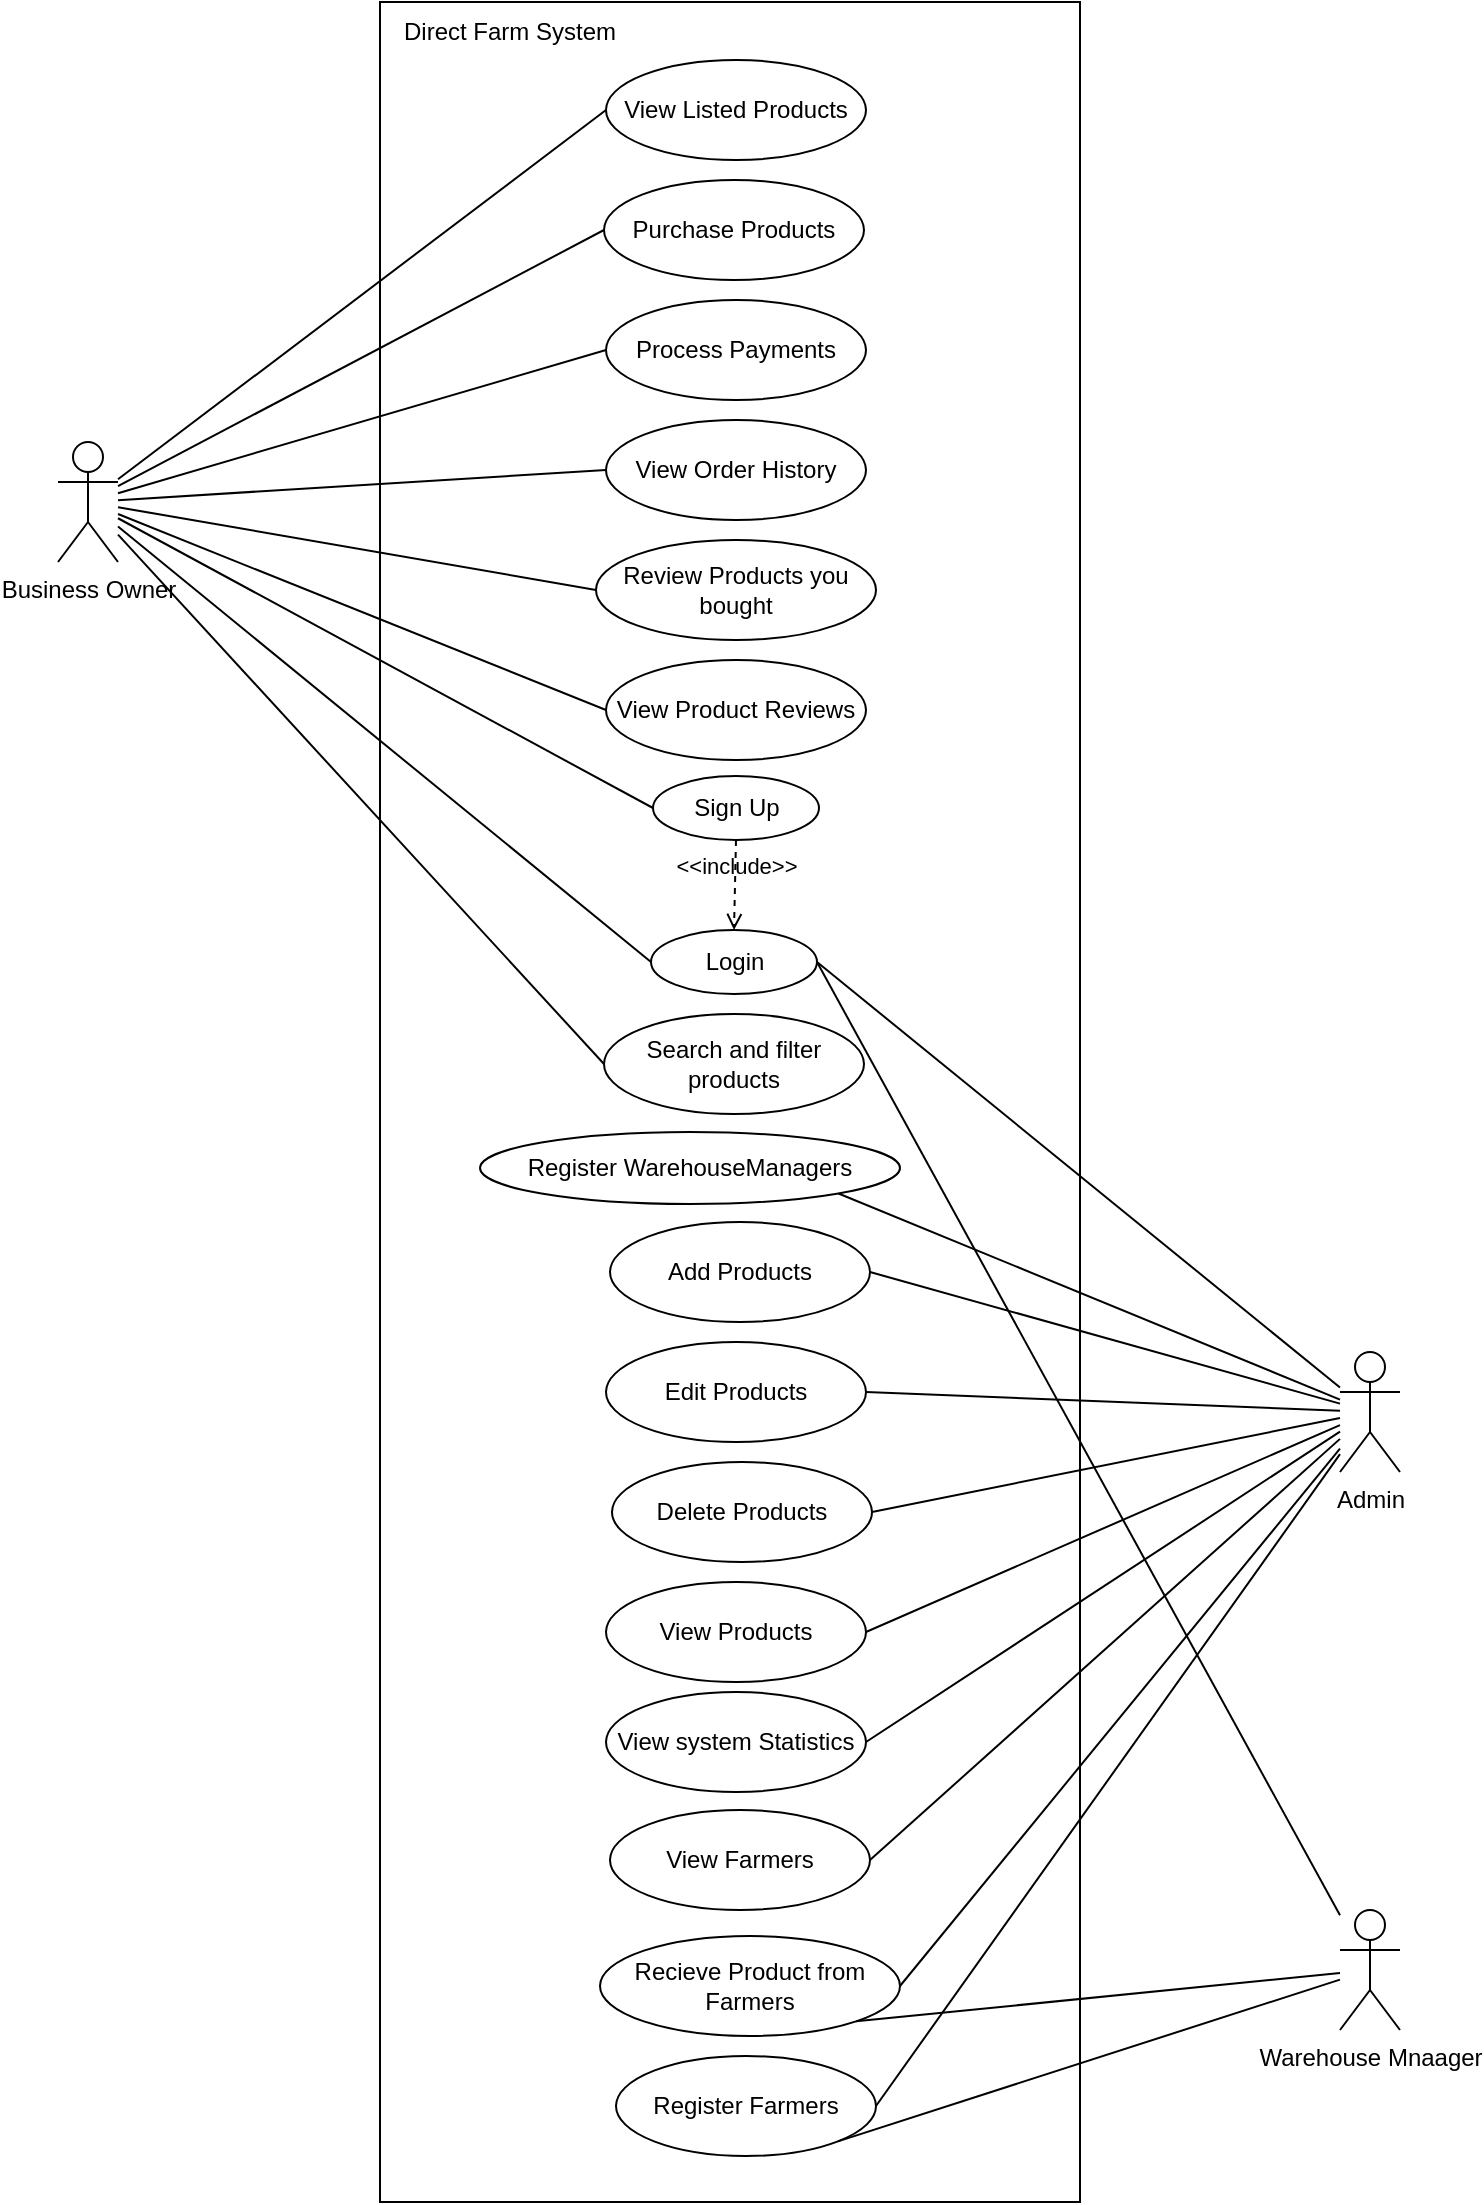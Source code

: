 <mxfile version="26.0.7">
  <diagram name="Page-1" id="fhA_fjp30s6C-MOCIhNr">
    <mxGraphModel dx="1434" dy="956" grid="1" gridSize="10" guides="1" tooltips="1" connect="1" arrows="1" fold="1" page="1" pageScale="1" pageWidth="850" pageHeight="1100" math="0" shadow="0">
      <root>
        <mxCell id="0" />
        <mxCell id="1" parent="0" />
        <mxCell id="qSQZPoaZaa6M93zqha-X-2" value="" style="rounded=0;whiteSpace=wrap;html=1;" parent="1" vertex="1">
          <mxGeometry x="220" width="350" height="1100" as="geometry" />
        </mxCell>
        <mxCell id="qSQZPoaZaa6M93zqha-X-3" value="Business Owner" style="shape=umlActor;verticalLabelPosition=bottom;verticalAlign=top;html=1;" parent="1" vertex="1">
          <mxGeometry x="59" y="220" width="30" height="60" as="geometry" />
        </mxCell>
        <mxCell id="qSQZPoaZaa6M93zqha-X-4" value="Admin" style="shape=umlActor;verticalLabelPosition=bottom;verticalAlign=top;html=1;" parent="1" vertex="1">
          <mxGeometry x="700" y="675" width="30" height="60" as="geometry" />
        </mxCell>
        <mxCell id="qSQZPoaZaa6M93zqha-X-5" value="Warehouse Mnaager" style="shape=umlActor;verticalLabelPosition=bottom;verticalAlign=top;html=1;" parent="1" vertex="1">
          <mxGeometry x="700" y="954" width="30" height="60" as="geometry" />
        </mxCell>
        <mxCell id="qSQZPoaZaa6M93zqha-X-7" value="Direct Farm System" style="text;html=1;align=center;verticalAlign=middle;whiteSpace=wrap;rounded=0;" parent="1" vertex="1">
          <mxGeometry x="220" width="130" height="30" as="geometry" />
        </mxCell>
        <mxCell id="qSQZPoaZaa6M93zqha-X-8" value="View Listed Products" style="ellipse;whiteSpace=wrap;html=1;" parent="1" vertex="1">
          <mxGeometry x="333" y="29" width="130" height="50" as="geometry" />
        </mxCell>
        <mxCell id="qSQZPoaZaa6M93zqha-X-9" value="Purchase Products" style="ellipse;whiteSpace=wrap;html=1;" parent="1" vertex="1">
          <mxGeometry x="332" y="89" width="130" height="50" as="geometry" />
        </mxCell>
        <mxCell id="qSQZPoaZaa6M93zqha-X-10" value="Process Payments" style="ellipse;whiteSpace=wrap;html=1;" parent="1" vertex="1">
          <mxGeometry x="333" y="149" width="130" height="50" as="geometry" />
        </mxCell>
        <mxCell id="qSQZPoaZaa6M93zqha-X-11" value="View Order History" style="ellipse;whiteSpace=wrap;html=1;" parent="1" vertex="1">
          <mxGeometry x="333" y="209" width="130" height="50" as="geometry" />
        </mxCell>
        <mxCell id="qSQZPoaZaa6M93zqha-X-12" value="Review Products you bought" style="ellipse;whiteSpace=wrap;html=1;" parent="1" vertex="1">
          <mxGeometry x="328" y="269" width="140" height="50" as="geometry" />
        </mxCell>
        <mxCell id="qSQZPoaZaa6M93zqha-X-13" value="View Product Reviews" style="ellipse;whiteSpace=wrap;html=1;" parent="1" vertex="1">
          <mxGeometry x="333" y="329" width="130" height="50" as="geometry" />
        </mxCell>
        <mxCell id="dwuQ4UdW4b7CM3NgRMNN-1" value="Sign Up" style="ellipse;whiteSpace=wrap;html=1;" parent="1" vertex="1">
          <mxGeometry x="356.5" y="387" width="83" height="32" as="geometry" />
        </mxCell>
        <mxCell id="dwuQ4UdW4b7CM3NgRMNN-2" value="Login" style="ellipse;whiteSpace=wrap;html=1;" parent="1" vertex="1">
          <mxGeometry x="355.5" y="464" width="83" height="32" as="geometry" />
        </mxCell>
        <mxCell id="dwuQ4UdW4b7CM3NgRMNN-4" value="&amp;lt;&amp;lt;include&amp;gt;&amp;gt;" style="html=1;verticalAlign=bottom;labelBackgroundColor=none;endArrow=open;endFill=0;dashed=1;rounded=0;entryX=0.5;entryY=0;entryDx=0;entryDy=0;exitX=0.5;exitY=1;exitDx=0;exitDy=0;" parent="1" source="dwuQ4UdW4b7CM3NgRMNN-1" target="dwuQ4UdW4b7CM3NgRMNN-2" edge="1">
          <mxGeometry width="160" relative="1" as="geometry">
            <mxPoint x="340" y="320" as="sourcePoint" />
            <mxPoint x="500" y="320" as="targetPoint" />
          </mxGeometry>
        </mxCell>
        <mxCell id="dwuQ4UdW4b7CM3NgRMNN-5" value="Search and filter products" style="ellipse;whiteSpace=wrap;html=1;" parent="1" vertex="1">
          <mxGeometry x="332" y="506" width="130" height="50" as="geometry" />
        </mxCell>
        <mxCell id="dwuQ4UdW4b7CM3NgRMNN-6" value="" style="endArrow=none;html=1;rounded=0;entryX=0;entryY=0.5;entryDx=0;entryDy=0;" parent="1" source="qSQZPoaZaa6M93zqha-X-3" target="qSQZPoaZaa6M93zqha-X-8" edge="1">
          <mxGeometry width="50" height="50" relative="1" as="geometry">
            <mxPoint x="400" y="350" as="sourcePoint" />
            <mxPoint x="450" y="300" as="targetPoint" />
          </mxGeometry>
        </mxCell>
        <mxCell id="dwuQ4UdW4b7CM3NgRMNN-7" value="" style="endArrow=none;html=1;rounded=0;entryX=0;entryY=0.5;entryDx=0;entryDy=0;" parent="1" source="qSQZPoaZaa6M93zqha-X-3" target="qSQZPoaZaa6M93zqha-X-9" edge="1">
          <mxGeometry width="50" height="50" relative="1" as="geometry">
            <mxPoint x="100" y="249" as="sourcePoint" />
            <mxPoint x="330" y="78" as="targetPoint" />
          </mxGeometry>
        </mxCell>
        <mxCell id="dwuQ4UdW4b7CM3NgRMNN-8" value="" style="endArrow=none;html=1;rounded=0;entryX=0;entryY=0.5;entryDx=0;entryDy=0;" parent="1" source="qSQZPoaZaa6M93zqha-X-3" target="qSQZPoaZaa6M93zqha-X-10" edge="1">
          <mxGeometry width="50" height="50" relative="1" as="geometry">
            <mxPoint x="110" y="259" as="sourcePoint" />
            <mxPoint x="340" y="88" as="targetPoint" />
          </mxGeometry>
        </mxCell>
        <mxCell id="dwuQ4UdW4b7CM3NgRMNN-9" value="" style="endArrow=none;html=1;rounded=0;entryX=0;entryY=0.5;entryDx=0;entryDy=0;" parent="1" source="qSQZPoaZaa6M93zqha-X-3" target="qSQZPoaZaa6M93zqha-X-11" edge="1">
          <mxGeometry width="50" height="50" relative="1" as="geometry">
            <mxPoint x="120" y="269" as="sourcePoint" />
            <mxPoint x="350" y="98" as="targetPoint" />
          </mxGeometry>
        </mxCell>
        <mxCell id="dwuQ4UdW4b7CM3NgRMNN-10" value="" style="endArrow=none;html=1;rounded=0;entryX=0;entryY=0.5;entryDx=0;entryDy=0;" parent="1" source="qSQZPoaZaa6M93zqha-X-3" target="qSQZPoaZaa6M93zqha-X-12" edge="1">
          <mxGeometry width="50" height="50" relative="1" as="geometry">
            <mxPoint x="89" y="260" as="sourcePoint" />
            <mxPoint x="360" y="108" as="targetPoint" />
          </mxGeometry>
        </mxCell>
        <mxCell id="dwuQ4UdW4b7CM3NgRMNN-11" value="" style="endArrow=none;html=1;rounded=0;entryX=0;entryY=0.5;entryDx=0;entryDy=0;" parent="1" source="qSQZPoaZaa6M93zqha-X-3" target="qSQZPoaZaa6M93zqha-X-13" edge="1">
          <mxGeometry width="50" height="50" relative="1" as="geometry">
            <mxPoint x="100" y="270" as="sourcePoint" />
            <mxPoint x="370" y="118" as="targetPoint" />
          </mxGeometry>
        </mxCell>
        <mxCell id="dwuQ4UdW4b7CM3NgRMNN-12" value="" style="endArrow=none;html=1;rounded=0;entryX=0;entryY=0.5;entryDx=0;entryDy=0;" parent="1" source="qSQZPoaZaa6M93zqha-X-3" target="dwuQ4UdW4b7CM3NgRMNN-1" edge="1">
          <mxGeometry width="50" height="50" relative="1" as="geometry">
            <mxPoint x="90" y="260" as="sourcePoint" />
            <mxPoint x="380" y="128" as="targetPoint" />
          </mxGeometry>
        </mxCell>
        <mxCell id="dwuQ4UdW4b7CM3NgRMNN-13" value="" style="endArrow=none;html=1;rounded=0;entryX=0;entryY=0.5;entryDx=0;entryDy=0;" parent="1" source="qSQZPoaZaa6M93zqha-X-3" target="dwuQ4UdW4b7CM3NgRMNN-2" edge="1">
          <mxGeometry width="50" height="50" relative="1" as="geometry">
            <mxPoint x="90" y="260" as="sourcePoint" />
            <mxPoint x="390" y="138" as="targetPoint" />
          </mxGeometry>
        </mxCell>
        <mxCell id="dwuQ4UdW4b7CM3NgRMNN-14" value="" style="endArrow=none;html=1;rounded=0;entryX=0;entryY=0.5;entryDx=0;entryDy=0;" parent="1" source="qSQZPoaZaa6M93zqha-X-3" target="dwuQ4UdW4b7CM3NgRMNN-5" edge="1">
          <mxGeometry width="50" height="50" relative="1" as="geometry">
            <mxPoint x="170" y="319" as="sourcePoint" />
            <mxPoint x="400" y="148" as="targetPoint" />
          </mxGeometry>
        </mxCell>
        <mxCell id="dwuQ4UdW4b7CM3NgRMNN-15" value="Add Products" style="ellipse;whiteSpace=wrap;html=1;" parent="1" vertex="1">
          <mxGeometry x="335" y="610" width="130" height="50" as="geometry" />
        </mxCell>
        <mxCell id="dwuQ4UdW4b7CM3NgRMNN-16" value="Edit Products" style="ellipse;whiteSpace=wrap;html=1;" parent="1" vertex="1">
          <mxGeometry x="333" y="670" width="130" height="50" as="geometry" />
        </mxCell>
        <mxCell id="dwuQ4UdW4b7CM3NgRMNN-17" value="Delete Products" style="ellipse;whiteSpace=wrap;html=1;" parent="1" vertex="1">
          <mxGeometry x="336" y="730" width="130" height="50" as="geometry" />
        </mxCell>
        <mxCell id="dwuQ4UdW4b7CM3NgRMNN-18" value="View Products" style="ellipse;whiteSpace=wrap;html=1;" parent="1" vertex="1">
          <mxGeometry x="333" y="790" width="130" height="50" as="geometry" />
        </mxCell>
        <mxCell id="dwuQ4UdW4b7CM3NgRMNN-19" value="" style="endArrow=none;html=1;rounded=0;exitX=1;exitY=0.5;exitDx=0;exitDy=0;" parent="1" source="dwuQ4UdW4b7CM3NgRMNN-15" target="qSQZPoaZaa6M93zqha-X-4" edge="1">
          <mxGeometry width="50" height="50" relative="1" as="geometry">
            <mxPoint x="400" y="840" as="sourcePoint" />
            <mxPoint x="450" y="790" as="targetPoint" />
          </mxGeometry>
        </mxCell>
        <mxCell id="dwuQ4UdW4b7CM3NgRMNN-21" value="" style="endArrow=none;html=1;rounded=0;exitX=1;exitY=0.5;exitDx=0;exitDy=0;" parent="1" source="dwuQ4UdW4b7CM3NgRMNN-16" target="qSQZPoaZaa6M93zqha-X-4" edge="1">
          <mxGeometry width="50" height="50" relative="1" as="geometry">
            <mxPoint x="472" y="635" as="sourcePoint" />
            <mxPoint x="640" y="660" as="targetPoint" />
          </mxGeometry>
        </mxCell>
        <mxCell id="dwuQ4UdW4b7CM3NgRMNN-22" value="" style="endArrow=none;html=1;rounded=0;exitX=1;exitY=0.5;exitDx=0;exitDy=0;" parent="1" source="dwuQ4UdW4b7CM3NgRMNN-17" target="qSQZPoaZaa6M93zqha-X-4" edge="1">
          <mxGeometry width="50" height="50" relative="1" as="geometry">
            <mxPoint x="482" y="645" as="sourcePoint" />
            <mxPoint x="720" y="659" as="targetPoint" />
          </mxGeometry>
        </mxCell>
        <mxCell id="dwuQ4UdW4b7CM3NgRMNN-23" value="" style="endArrow=none;html=1;rounded=0;exitX=1;exitY=0.5;exitDx=0;exitDy=0;" parent="1" source="dwuQ4UdW4b7CM3NgRMNN-18" target="qSQZPoaZaa6M93zqha-X-4" edge="1">
          <mxGeometry width="50" height="50" relative="1" as="geometry">
            <mxPoint x="492" y="655" as="sourcePoint" />
            <mxPoint x="730" y="669" as="targetPoint" />
          </mxGeometry>
        </mxCell>
        <mxCell id="dwuQ4UdW4b7CM3NgRMNN-24" value="View system Statistics" style="ellipse;whiteSpace=wrap;html=1;" parent="1" vertex="1">
          <mxGeometry x="333" y="845" width="130" height="50" as="geometry" />
        </mxCell>
        <mxCell id="dwuQ4UdW4b7CM3NgRMNN-25" value="" style="endArrow=none;html=1;rounded=0;exitX=1;exitY=0.5;exitDx=0;exitDy=0;" parent="1" source="dwuQ4UdW4b7CM3NgRMNN-24" target="qSQZPoaZaa6M93zqha-X-4" edge="1">
          <mxGeometry width="50" height="50" relative="1" as="geometry">
            <mxPoint x="470" y="815" as="sourcePoint" />
            <mxPoint x="710" y="660" as="targetPoint" />
          </mxGeometry>
        </mxCell>
        <mxCell id="dwuQ4UdW4b7CM3NgRMNN-27" value="View Farmers" style="ellipse;whiteSpace=wrap;html=1;" parent="1" vertex="1">
          <mxGeometry x="335" y="904" width="130" height="50" as="geometry" />
        </mxCell>
        <mxCell id="dwuQ4UdW4b7CM3NgRMNN-28" value="Register Farmers" style="ellipse;whiteSpace=wrap;html=1;" parent="1" vertex="1">
          <mxGeometry x="338" y="1027" width="130" height="50" as="geometry" />
        </mxCell>
        <mxCell id="dwuQ4UdW4b7CM3NgRMNN-29" value="Recieve Product from Farmers" style="ellipse;whiteSpace=wrap;html=1;" parent="1" vertex="1">
          <mxGeometry x="330" y="967" width="150" height="50" as="geometry" />
        </mxCell>
        <mxCell id="dwuQ4UdW4b7CM3NgRMNN-30" value="" style="endArrow=none;html=1;rounded=0;exitX=1;exitY=0.5;exitDx=0;exitDy=0;" parent="1" source="dwuQ4UdW4b7CM3NgRMNN-29" target="qSQZPoaZaa6M93zqha-X-4" edge="1">
          <mxGeometry width="50" height="50" relative="1" as="geometry">
            <mxPoint x="470" y="870" as="sourcePoint" />
            <mxPoint x="710" y="663" as="targetPoint" />
          </mxGeometry>
        </mxCell>
        <mxCell id="dwuQ4UdW4b7CM3NgRMNN-31" value="" style="endArrow=none;html=1;rounded=0;exitX=1;exitY=0.5;exitDx=0;exitDy=0;" parent="1" source="dwuQ4UdW4b7CM3NgRMNN-28" target="qSQZPoaZaa6M93zqha-X-4" edge="1">
          <mxGeometry width="50" height="50" relative="1" as="geometry">
            <mxPoint x="480" y="880" as="sourcePoint" />
            <mxPoint x="720" y="673" as="targetPoint" />
          </mxGeometry>
        </mxCell>
        <mxCell id="dwuQ4UdW4b7CM3NgRMNN-32" value="" style="endArrow=none;html=1;rounded=0;exitX=1;exitY=0.5;exitDx=0;exitDy=0;" parent="1" source="dwuQ4UdW4b7CM3NgRMNN-27" target="qSQZPoaZaa6M93zqha-X-4" edge="1">
          <mxGeometry width="50" height="50" relative="1" as="geometry">
            <mxPoint x="490" y="890" as="sourcePoint" />
            <mxPoint x="730" y="683" as="targetPoint" />
          </mxGeometry>
        </mxCell>
        <mxCell id="dwuQ4UdW4b7CM3NgRMNN-33" value="" style="endArrow=none;html=1;rounded=0;exitX=1;exitY=1;exitDx=0;exitDy=0;" parent="1" source="dwuQ4UdW4b7CM3NgRMNN-29" target="qSQZPoaZaa6M93zqha-X-5" edge="1">
          <mxGeometry width="50" height="50" relative="1" as="geometry">
            <mxPoint x="500" y="900" as="sourcePoint" />
            <mxPoint x="740" y="693" as="targetPoint" />
          </mxGeometry>
        </mxCell>
        <mxCell id="dwuQ4UdW4b7CM3NgRMNN-34" value="" style="endArrow=none;html=1;rounded=0;exitX=1;exitY=1;exitDx=0;exitDy=0;" parent="1" source="dwuQ4UdW4b7CM3NgRMNN-28" target="qSQZPoaZaa6M93zqha-X-5" edge="1">
          <mxGeometry width="50" height="50" relative="1" as="geometry">
            <mxPoint x="510" y="910" as="sourcePoint" />
            <mxPoint x="750" y="703" as="targetPoint" />
          </mxGeometry>
        </mxCell>
        <mxCell id="dwuQ4UdW4b7CM3NgRMNN-36" value="" style="endArrow=none;html=1;rounded=0;exitX=1;exitY=0.5;exitDx=0;exitDy=0;" parent="1" source="dwuQ4UdW4b7CM3NgRMNN-2" target="qSQZPoaZaa6M93zqha-X-5" edge="1">
          <mxGeometry width="50" height="50" relative="1" as="geometry">
            <mxPoint x="468" y="963" as="sourcePoint" />
            <mxPoint x="710" y="992" as="targetPoint" />
          </mxGeometry>
        </mxCell>
        <mxCell id="dwuQ4UdW4b7CM3NgRMNN-37" value="" style="endArrow=none;html=1;rounded=0;exitX=1;exitY=0.5;exitDx=0;exitDy=0;" parent="1" source="dwuQ4UdW4b7CM3NgRMNN-2" target="qSQZPoaZaa6M93zqha-X-4" edge="1">
          <mxGeometry width="50" height="50" relative="1" as="geometry">
            <mxPoint x="478" y="973" as="sourcePoint" />
            <mxPoint x="720" y="1002" as="targetPoint" />
          </mxGeometry>
        </mxCell>
        <mxCell id="dwuQ4UdW4b7CM3NgRMNN-38" value="Register WarehouseManagers" style="ellipse;whiteSpace=wrap;html=1;" parent="1" vertex="1">
          <mxGeometry x="270" y="565" width="210" height="36" as="geometry" />
        </mxCell>
        <mxCell id="dwuQ4UdW4b7CM3NgRMNN-40" value="" style="endArrow=none;html=1;rounded=0;exitX=1;exitY=1;exitDx=0;exitDy=0;" parent="1" source="dwuQ4UdW4b7CM3NgRMNN-38" target="qSQZPoaZaa6M93zqha-X-4" edge="1">
          <mxGeometry width="50" height="50" relative="1" as="geometry">
            <mxPoint x="468" y="963" as="sourcePoint" />
            <mxPoint x="710" y="992" as="targetPoint" />
          </mxGeometry>
        </mxCell>
      </root>
    </mxGraphModel>
  </diagram>
</mxfile>
